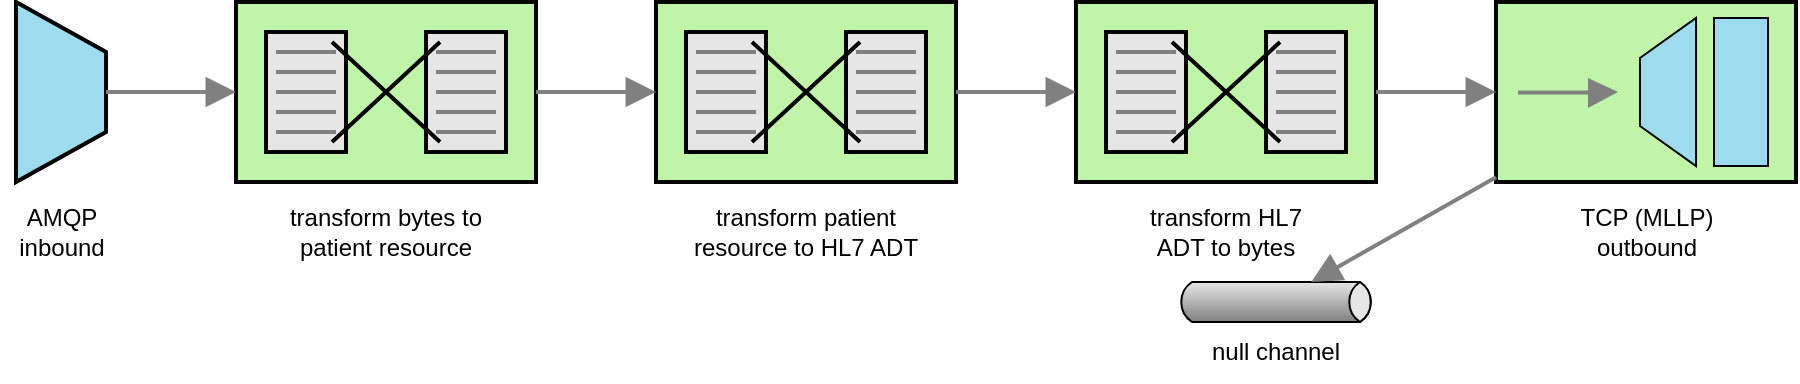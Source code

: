 <mxfile version="24.5.3" type="device">
  <diagram name="Page-1" id="9xiVWqOlvJN3zgiQfKd6">
    <mxGraphModel dx="880" dy="538" grid="1" gridSize="10" guides="1" tooltips="1" connect="1" arrows="1" fold="1" page="0" pageScale="1" pageWidth="850" pageHeight="1100" math="0" shadow="0">
      <root>
        <mxCell id="0" />
        <mxCell id="1" parent="0" />
        <mxCell id="tRrJFSro7rsSM3rNTlhQ-1" value="" style="strokeWidth=2;outlineConnect=0;dashed=0;align=center;html=1;fontSize=8;shape=mxgraph.eip.channel_adapter;fillColor=#9ddbef;" vertex="1" parent="1">
          <mxGeometry x="200" y="80" width="45" height="90" as="geometry" />
        </mxCell>
        <mxCell id="tRrJFSro7rsSM3rNTlhQ-2" value="" style="html=1;strokeWidth=2;outlineConnect=0;dashed=0;align=center;fontSize=8;shape=mxgraph.eip.message_translator;fillColor=#c0f5a9;verticalLabelPosition=bottom;verticalAlign=top;" vertex="1" parent="1">
          <mxGeometry x="310" y="80" width="150" height="90" as="geometry" />
        </mxCell>
        <mxCell id="tRrJFSro7rsSM3rNTlhQ-3" value="" style="html=1;strokeWidth=2;outlineConnect=0;dashed=0;align=center;fontSize=8;shape=mxgraph.eip.message_translator;fillColor=#c0f5a9;verticalLabelPosition=bottom;verticalAlign=top;" vertex="1" parent="1">
          <mxGeometry x="520" y="80" width="150" height="90" as="geometry" />
        </mxCell>
        <mxCell id="tRrJFSro7rsSM3rNTlhQ-4" value="" style="html=1;strokeWidth=2;outlineConnect=0;dashed=0;align=center;fontSize=8;shape=mxgraph.eip.message_translator;fillColor=#c0f5a9;verticalLabelPosition=bottom;verticalAlign=top;" vertex="1" parent="1">
          <mxGeometry x="730" y="80" width="150" height="90" as="geometry" />
        </mxCell>
        <mxCell id="tRrJFSro7rsSM3rNTlhQ-5" value="" style="strokeWidth=1;outlineConnect=0;dashed=0;align=center;fontSize=8;shape=mxgraph.eip.messageChannel;html=1;verticalLabelPosition=bottom;verticalAlign=top;" vertex="1" parent="1">
          <mxGeometry x="780" y="220" width="100" height="20" as="geometry" />
        </mxCell>
        <mxCell id="tRrJFSro7rsSM3rNTlhQ-6" value="" style="fillColor=#c0f5a9;dashed=0;outlineConnect=0;strokeWidth=2;html=1;align=center;fontSize=8;verticalLabelPosition=bottom;verticalAlign=top;shape=mxgraph.eip.messaging_gateway;" vertex="1" parent="1">
          <mxGeometry x="940" y="80" width="150" height="90" as="geometry" />
        </mxCell>
        <mxCell id="tRrJFSro7rsSM3rNTlhQ-13" value="" style="edgeStyle=none;html=1;strokeColor=#808080;endArrow=block;endSize=10;dashed=0;verticalAlign=bottom;strokeWidth=2;rounded=0;" edge="1" parent="1" source="tRrJFSro7rsSM3rNTlhQ-1" target="tRrJFSro7rsSM3rNTlhQ-2">
          <mxGeometry width="160" relative="1" as="geometry">
            <mxPoint x="520" y="180" as="sourcePoint" />
            <mxPoint x="680" y="180" as="targetPoint" />
          </mxGeometry>
        </mxCell>
        <mxCell id="tRrJFSro7rsSM3rNTlhQ-14" value="" style="edgeStyle=none;html=1;strokeColor=#808080;endArrow=block;endSize=10;dashed=0;verticalAlign=bottom;strokeWidth=2;rounded=0;" edge="1" parent="1" source="tRrJFSro7rsSM3rNTlhQ-2" target="tRrJFSro7rsSM3rNTlhQ-3">
          <mxGeometry width="160" relative="1" as="geometry">
            <mxPoint x="520" y="180" as="sourcePoint" />
            <mxPoint x="680" y="180" as="targetPoint" />
          </mxGeometry>
        </mxCell>
        <mxCell id="tRrJFSro7rsSM3rNTlhQ-15" value="" style="edgeStyle=none;html=1;strokeColor=#808080;endArrow=block;endSize=10;dashed=0;verticalAlign=bottom;strokeWidth=2;rounded=0;" edge="1" parent="1" source="tRrJFSro7rsSM3rNTlhQ-3" target="tRrJFSro7rsSM3rNTlhQ-4">
          <mxGeometry width="160" relative="1" as="geometry">
            <mxPoint x="520" y="180" as="sourcePoint" />
            <mxPoint x="680" y="180" as="targetPoint" />
          </mxGeometry>
        </mxCell>
        <mxCell id="tRrJFSro7rsSM3rNTlhQ-16" value="" style="edgeStyle=none;html=1;strokeColor=#808080;endArrow=block;endSize=10;dashed=0;verticalAlign=bottom;strokeWidth=2;rounded=0;" edge="1" parent="1" source="tRrJFSro7rsSM3rNTlhQ-4" target="tRrJFSro7rsSM3rNTlhQ-6">
          <mxGeometry width="160" relative="1" as="geometry">
            <mxPoint x="520" y="180" as="sourcePoint" />
            <mxPoint x="680" y="180" as="targetPoint" />
          </mxGeometry>
        </mxCell>
        <mxCell id="tRrJFSro7rsSM3rNTlhQ-17" value="" style="edgeStyle=none;html=1;strokeColor=#808080;endArrow=block;endSize=10;dashed=0;verticalAlign=bottom;strokeWidth=2;rounded=0;" edge="1" parent="1" source="tRrJFSro7rsSM3rNTlhQ-6" target="tRrJFSro7rsSM3rNTlhQ-5">
          <mxGeometry width="160" relative="1" as="geometry">
            <mxPoint x="520" y="180" as="sourcePoint" />
            <mxPoint x="680" y="180" as="targetPoint" />
          </mxGeometry>
        </mxCell>
        <mxCell id="tRrJFSro7rsSM3rNTlhQ-18" value="AMQP inbound" style="text;html=1;align=center;verticalAlign=middle;whiteSpace=wrap;rounded=0;" vertex="1" parent="1">
          <mxGeometry x="192.5" y="180" width="60" height="30" as="geometry" />
        </mxCell>
        <mxCell id="tRrJFSro7rsSM3rNTlhQ-19" value="transform bytes to patient resource" style="text;html=1;align=center;verticalAlign=middle;whiteSpace=wrap;rounded=0;" vertex="1" parent="1">
          <mxGeometry x="330" y="180" width="110" height="30" as="geometry" />
        </mxCell>
        <mxCell id="tRrJFSro7rsSM3rNTlhQ-20" value="transform patient resource to HL7 ADT" style="text;html=1;align=center;verticalAlign=middle;whiteSpace=wrap;rounded=0;" vertex="1" parent="1">
          <mxGeometry x="535" y="180" width="120" height="30" as="geometry" />
        </mxCell>
        <mxCell id="tRrJFSro7rsSM3rNTlhQ-21" value="transform HL7 ADT to bytes" style="text;html=1;align=center;verticalAlign=middle;whiteSpace=wrap;rounded=0;" vertex="1" parent="1">
          <mxGeometry x="755" y="180" width="100" height="30" as="geometry" />
        </mxCell>
        <mxCell id="tRrJFSro7rsSM3rNTlhQ-22" value="null channel" style="text;html=1;align=center;verticalAlign=middle;whiteSpace=wrap;rounded=0;" vertex="1" parent="1">
          <mxGeometry x="790" y="240" width="80" height="30" as="geometry" />
        </mxCell>
        <mxCell id="tRrJFSro7rsSM3rNTlhQ-23" value="TCP (MLLP) outbound" style="text;html=1;align=center;verticalAlign=middle;whiteSpace=wrap;rounded=0;" vertex="1" parent="1">
          <mxGeometry x="972.5" y="180" width="85" height="30" as="geometry" />
        </mxCell>
      </root>
    </mxGraphModel>
  </diagram>
</mxfile>

